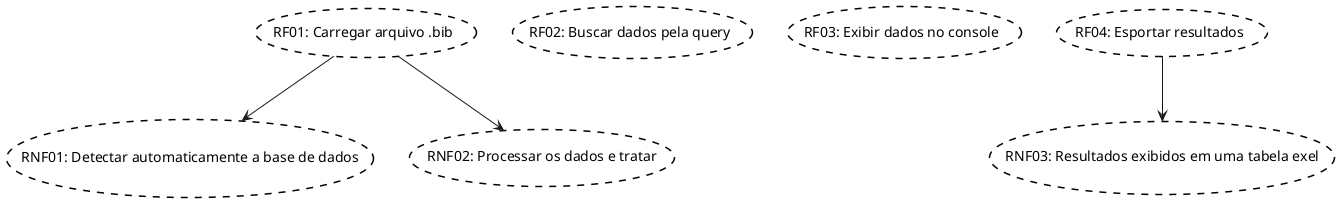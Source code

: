 @startuml
' Requisitos funcionais (RF)
requirement "RF01: Carregar arquivo .bib" as RF01
requirement "RF02: Buscar dados pela query" as RF02
requirement "RF03: Exibir dados no console" as RF03
requirement "RF04: Esportar resultados" as RF04

' Requisitos não funcionais (RNF)
requirement "RNF01: Detectar automaticamente a base de dados" as RNF01
requirement "RNF02: Processar os dados e tratar" as RNF02
requirement "RNF03: Resultados exibidos em uma tabela exel" as RNF03


RF01 --> RNF01
RF01 --> RNF02
RF04 --> RNF03

@enduml
